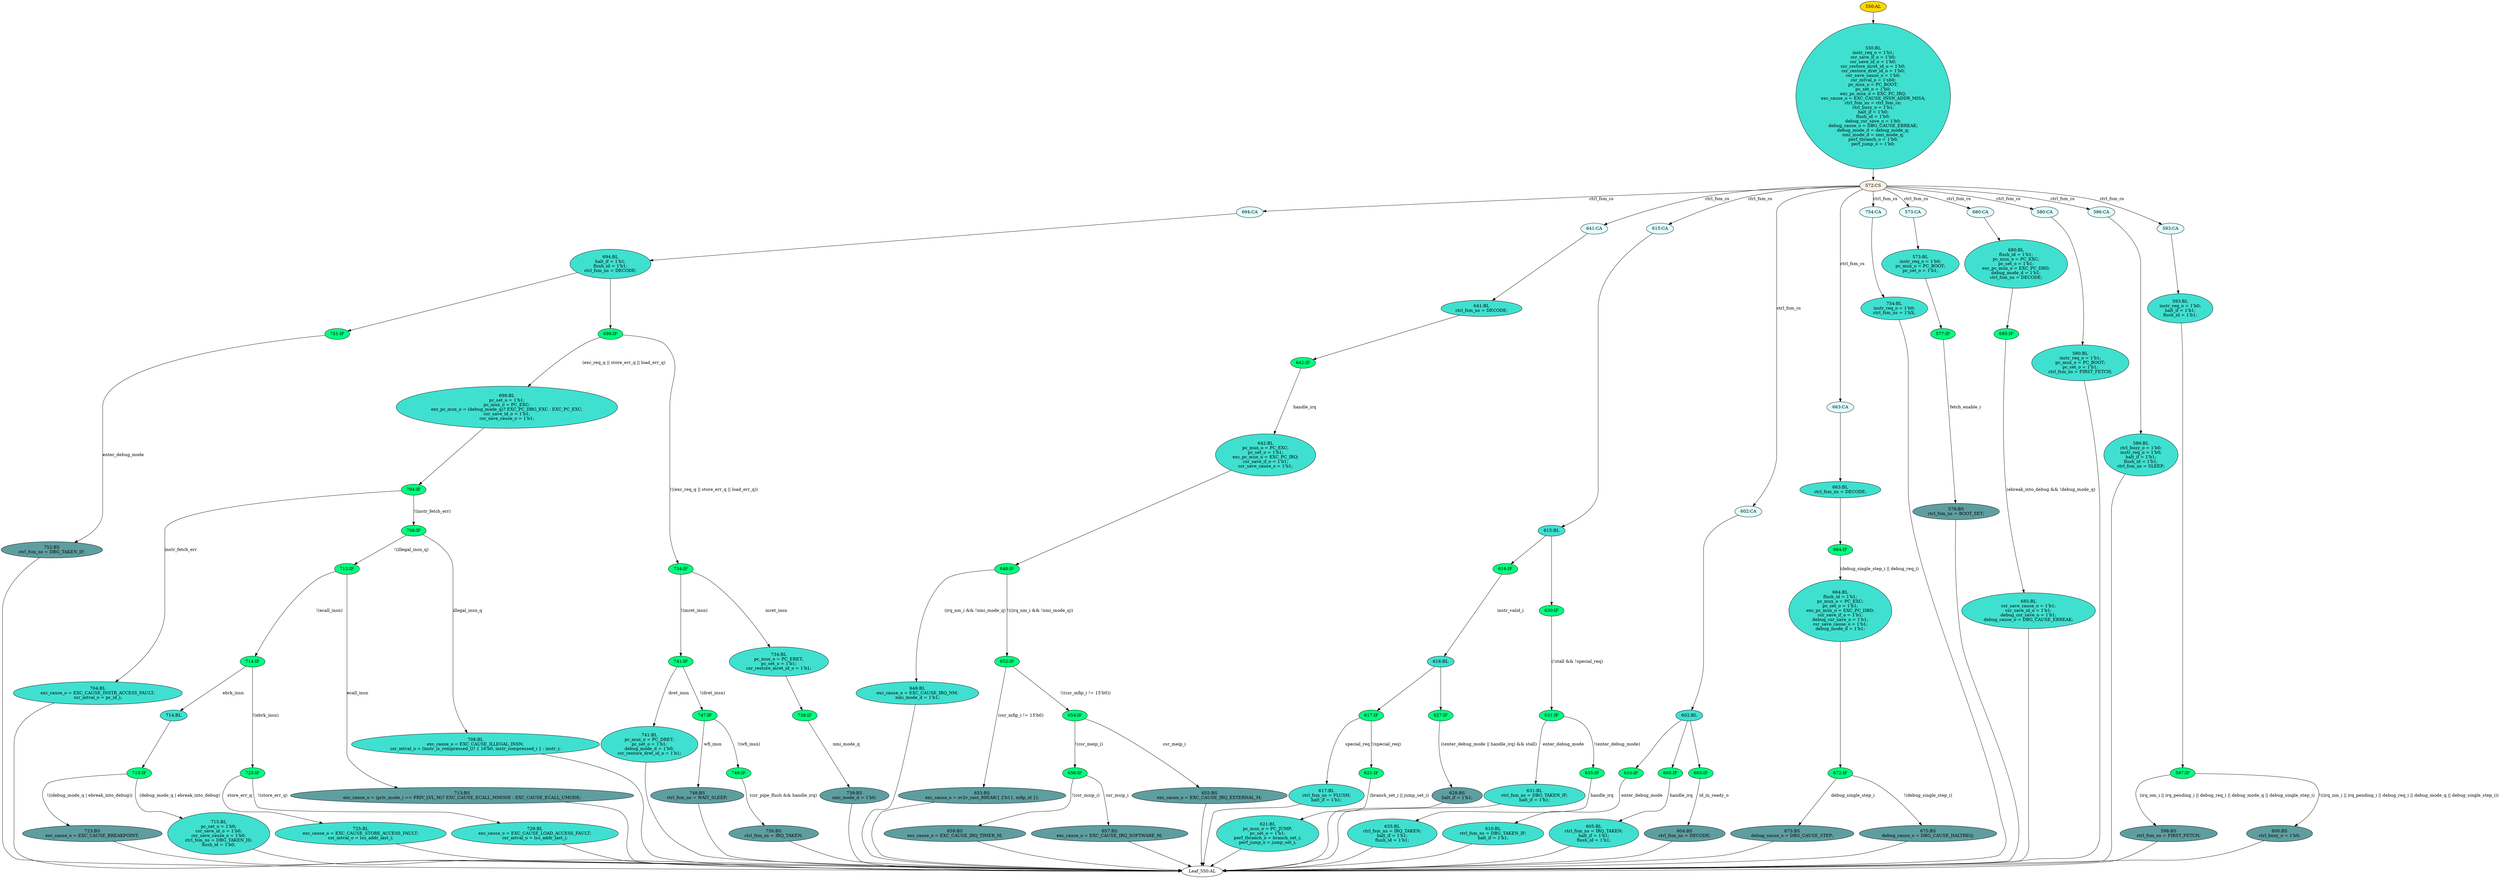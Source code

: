 strict digraph "" {
	node [label="\N"];
	"578:BS"	 [ast="<pyverilog.vparser.ast.BlockingSubstitution object at 0x7f41afbc7a10>",
		fillcolor=cadetblue,
		label="578:BS
ctrl_fsm_ns = BOOT_SET;",
		statements="[<pyverilog.vparser.ast.BlockingSubstitution object at 0x7f41afbc7a10>]",
		style=filled,
		typ=BlockingSubstitution];
	"Leaf_550:AL"	 [def_var="['pc_set_o', 'csr_save_id_o', 'csr_mtval_o', 'halt_if', 'debug_cause_o', 'csr_restore_mret_id_o', 'perf_jump_o', 'exc_cause_o', '\
perf_tbranch_o', 'csr_save_if_o', 'instr_req_o', 'nmi_mode_d', 'ctrl_fsm_ns', 'debug_mode_d', 'csr_restore_dret_id_o', 'debug_csr_\
save_o', 'flush_id', 'ctrl_busy_o', 'pc_mux_o', 'csr_save_cause_o', 'exc_pc_mux_o']",
		label="Leaf_550:AL"];
	"578:BS" -> "Leaf_550:AL"	 [cond="[]",
		lineno=None];
	"751:IF"	 [ast="<pyverilog.vparser.ast.IfStatement object at 0x7f41afbc7b90>",
		fillcolor=springgreen,
		label="751:IF",
		statements="[]",
		style=filled,
		typ=IfStatement];
	"752:BS"	 [ast="<pyverilog.vparser.ast.BlockingSubstitution object at 0x7f41afbc7c50>",
		fillcolor=cadetblue,
		label="752:BS
ctrl_fsm_ns = DBG_TAKEN_IF;",
		statements="[<pyverilog.vparser.ast.BlockingSubstitution object at 0x7f41afbc7c50>]",
		style=filled,
		typ=BlockingSubstitution];
	"751:IF" -> "752:BS"	 [cond="['enter_debug_mode']",
		label=enter_debug_mode,
		lineno=751];
	"741:BL"	 [ast="<pyverilog.vparser.ast.Block object at 0x7f41afbd9410>",
		fillcolor=turquoise,
		label="741:BL
pc_mux_o = PC_DRET;
pc_set_o = 1'b1;
debug_mode_d = 1'b0;
csr_restore_dret_id_o = 1'b1;",
		statements="[<pyverilog.vparser.ast.BlockingSubstitution object at 0x7f41afbc7e90>, <pyverilog.vparser.ast.BlockingSubstitution object at 0x7f41afbc7f90>, <\
pyverilog.vparser.ast.BlockingSubstitution object at 0x7f41afbd9110>, <pyverilog.vparser.ast.BlockingSubstitution object at 0x7f41afbd9290>]",
		style=filled,
		typ=Block];
	"741:BL" -> "Leaf_550:AL"	 [cond="[]",
		lineno=None];
	"610:BL"	 [ast="<pyverilog.vparser.ast.Block object at 0x7f41afbd9710>",
		fillcolor=turquoise,
		label="610:BL
ctrl_fsm_ns = DBG_TAKEN_IF;
halt_if = 1'b1;",
		statements="[<pyverilog.vparser.ast.BlockingSubstitution object at 0x7f41afbd9450>, <pyverilog.vparser.ast.BlockingSubstitution object at 0x7f41afbd95d0>]",
		style=filled,
		typ=Block];
	"610:BL" -> "Leaf_550:AL"	 [cond="[]",
		lineno=None];
	"754:BL"	 [ast="<pyverilog.vparser.ast.Block object at 0x7f41afbd99d0>",
		fillcolor=turquoise,
		label="754:BL
instr_req_o = 1'b0;
ctrl_fsm_ns = 1'bX;",
		statements="[<pyverilog.vparser.ast.BlockingSubstitution object at 0x7f41afbd9750>, <pyverilog.vparser.ast.BlockingSubstitution object at 0x7f41afbd9890>]",
		style=filled,
		typ=Block];
	"754:BL" -> "Leaf_550:AL"	 [cond="[]",
		lineno=None];
	"712:IF"	 [ast="<pyverilog.vparser.ast.IfStatement object at 0x7f41afbd9a10>",
		fillcolor=springgreen,
		label="712:IF",
		statements="[]",
		style=filled,
		typ=IfStatement];
	"714:IF"	 [ast="<pyverilog.vparser.ast.IfStatement object at 0x7f41afbd9a50>",
		fillcolor=springgreen,
		label="714:IF",
		statements="[]",
		style=filled,
		typ=IfStatement];
	"712:IF" -> "714:IF"	 [cond="['ecall_insn']",
		label="!(ecall_insn)",
		lineno=712];
	"713:BS"	 [ast="<pyverilog.vparser.ast.BlockingSubstitution object at 0x7f41afbe0c50>",
		fillcolor=cadetblue,
		label="713:BS
exc_cause_o = (priv_mode_i == PRIV_LVL_M)? EXC_CAUSE_ECALL_MMODE : EXC_CAUSE_ECALL_UMODE;",
		statements="[<pyverilog.vparser.ast.BlockingSubstitution object at 0x7f41afbe0c50>]",
		style=filled,
		typ=BlockingSubstitution];
	"712:IF" -> "713:BS"	 [cond="['ecall_insn']",
		label=ecall_insn,
		lineno=712];
	"748:BS"	 [ast="<pyverilog.vparser.ast.BlockingSubstitution object at 0x7f41afbe0f90>",
		fillcolor=cadetblue,
		label="748:BS
ctrl_fsm_ns = WAIT_SLEEP;",
		statements="[<pyverilog.vparser.ast.BlockingSubstitution object at 0x7f41afbe0f90>]",
		style=filled,
		typ=BlockingSubstitution];
	"748:BS" -> "Leaf_550:AL"	 [cond="[]",
		lineno=None];
	"604:BS"	 [ast="<pyverilog.vparser.ast.BlockingSubstitution object at 0x7f41afbe9110>",
		fillcolor=cadetblue,
		label="604:BS
ctrl_fsm_ns = DECODE;",
		statements="[<pyverilog.vparser.ast.BlockingSubstitution object at 0x7f41afbe9110>]",
		style=filled,
		typ=BlockingSubstitution];
	"604:BS" -> "Leaf_550:AL"	 [cond="[]",
		lineno=None];
	"685:IF"	 [ast="<pyverilog.vparser.ast.IfStatement object at 0x7f41afbe9250>",
		fillcolor=springgreen,
		label="685:IF",
		statements="[]",
		style=filled,
		typ=IfStatement];
	"685:BL"	 [ast="<pyverilog.vparser.ast.Block object at 0x7f41afbe9290>",
		fillcolor=turquoise,
		label="685:BL
csr_save_cause_o = 1'b1;
csr_save_id_o = 1'b1;
debug_csr_save_o = 1'b1;
debug_cause_o = DBG_CAUSE_EBREAK;",
		statements="[<pyverilog.vparser.ast.BlockingSubstitution object at 0x7f41afbe92d0>, <pyverilog.vparser.ast.BlockingSubstitution object at 0x7f41afbe9450>, <\
pyverilog.vparser.ast.BlockingSubstitution object at 0x7f41afbe95d0>, <pyverilog.vparser.ast.BlockingSubstitution object at 0x7f41afbe9750>]",
		style=filled,
		typ=Block];
	"685:IF" -> "685:BL"	 [cond="['ebreak_into_debug', 'debug_mode_q']",
		label="(ebreak_into_debug && !debug_mode_q)",
		lineno=685];
	"739:BS"	 [ast="<pyverilog.vparser.ast.BlockingSubstitution object at 0x7f41afbe9a90>",
		fillcolor=cadetblue,
		label="739:BS
nmi_mode_d = 1'b0;",
		statements="[<pyverilog.vparser.ast.BlockingSubstitution object at 0x7f41afbe9a90>]",
		style=filled,
		typ=BlockingSubstitution];
	"739:BS" -> "Leaf_550:AL"	 [cond="[]",
		lineno=None];
	"694:BL"	 [ast="<pyverilog.vparser.ast.Block object at 0x7f41afbe9f90>",
		fillcolor=turquoise,
		label="694:BL
halt_if = 1'b1;
flush_id = 1'b1;
ctrl_fsm_ns = DECODE;",
		statements="[<pyverilog.vparser.ast.BlockingSubstitution object at 0x7f41afbe9bd0>, <pyverilog.vparser.ast.BlockingSubstitution object at 0x7f41afbe9d10>, <\
pyverilog.vparser.ast.BlockingSubstitution object at 0x7f41afbe9e50>]",
		style=filled,
		typ=Block];
	"694:BL" -> "751:IF"	 [cond="[]",
		lineno=None];
	"698:IF"	 [ast="<pyverilog.vparser.ast.IfStatement object at 0x7f41afbe9fd0>",
		fillcolor=springgreen,
		label="698:IF",
		statements="[]",
		style=filled,
		typ=IfStatement];
	"694:BL" -> "698:IF"	 [cond="[]",
		lineno=None];
	"714:BL"	 [ast="<pyverilog.vparser.ast.Block object at 0x7f41afbe0190>",
		fillcolor=turquoise,
		label="714:BL",
		statements="[]",
		style=filled,
		typ=Block];
	"714:IF" -> "714:BL"	 [cond="['ebrk_insn']",
		label=ebrk_insn,
		lineno=714];
	"725:IF"	 [ast="<pyverilog.vparser.ast.IfStatement object at 0x7f41afbd9a90>",
		fillcolor=springgreen,
		label="725:IF",
		statements="[]",
		style=filled,
		typ=IfStatement];
	"714:IF" -> "725:IF"	 [cond="['ebrk_insn']",
		label="!(ebrk_insn)",
		lineno=714];
	"673:BS"	 [ast="<pyverilog.vparser.ast.BlockingSubstitution object at 0x7f41afb38c10>",
		fillcolor=cadetblue,
		label="673:BS
debug_cause_o = DBG_CAUSE_STEP;",
		statements="[<pyverilog.vparser.ast.BlockingSubstitution object at 0x7f41afb38c10>]",
		style=filled,
		typ=BlockingSubstitution];
	"673:BS" -> "Leaf_550:AL"	 [cond="[]",
		lineno=None];
	"642:IF"	 [ast="<pyverilog.vparser.ast.IfStatement object at 0x7f41afb38dd0>",
		fillcolor=springgreen,
		label="642:IF",
		statements="[]",
		style=filled,
		typ=IfStatement];
	"642:BL"	 [ast="<pyverilog.vparser.ast.Block object at 0x7f41afb38e10>",
		fillcolor=turquoise,
		label="642:BL
pc_mux_o = PC_EXC;
pc_set_o = 1'b1;
exc_pc_mux_o = EXC_PC_IRQ;
csr_save_if_o = 1'b1;
csr_save_cause_o = 1'b1;",
		statements="[<pyverilog.vparser.ast.BlockingSubstitution object at 0x7f41afb38e50>, <pyverilog.vparser.ast.BlockingSubstitution object at 0x7f41afb38f90>, <\
pyverilog.vparser.ast.BlockingSubstitution object at 0x7f41afb41110>, <pyverilog.vparser.ast.BlockingSubstitution object at 0x7f41afb41290>, <\
pyverilog.vparser.ast.BlockingSubstitution object at 0x7f41afb41410>]",
		style=filled,
		typ=Block];
	"642:IF" -> "642:BL"	 [cond="['handle_irq']",
		label=handle_irq,
		lineno=642];
	"631:BL"	 [ast="<pyverilog.vparser.ast.Block object at 0x7f41afb4a650>",
		fillcolor=turquoise,
		label="631:BL
ctrl_fsm_ns = DBG_TAKEN_IF;
halt_if = 1'b1;",
		statements="[<pyverilog.vparser.ast.BlockingSubstitution object at 0x7f41afb4a390>, <pyverilog.vparser.ast.BlockingSubstitution object at 0x7f41afb4a510>]",
		style=filled,
		typ=Block];
	"631:BL" -> "Leaf_550:AL"	 [cond="[]",
		lineno=None];
	"659:BS"	 [ast="<pyverilog.vparser.ast.BlockingSubstitution object at 0x7f41afb41690>",
		fillcolor=cadetblue,
		label="659:BS
exc_cause_o = EXC_CAUSE_IRQ_TIMER_M;",
		statements="[<pyverilog.vparser.ast.BlockingSubstitution object at 0x7f41afb41690>]",
		style=filled,
		typ=BlockingSubstitution];
	"659:BS" -> "Leaf_550:AL"	 [cond="[]",
		lineno=None];
	"694:CA"	 [ast="<pyverilog.vparser.ast.Case object at 0x7f41afb4a690>",
		fillcolor=lightcyan,
		label="694:CA",
		statements="[]",
		style=filled,
		typ=Case];
	"694:CA" -> "694:BL"	 [cond="[]",
		lineno=None];
	"752:BS" -> "Leaf_550:AL"	 [cond="[]",
		lineno=None];
	"641:CA"	 [ast="<pyverilog.vparser.ast.Case object at 0x7f41afb4a710>",
		fillcolor=lightcyan,
		label="641:CA",
		statements="[]",
		style=filled,
		typ=Case];
	"641:BL"	 [ast="<pyverilog.vparser.ast.Block object at 0x7f41afb4a790>",
		fillcolor=turquoise,
		label="641:BL
ctrl_fsm_ns = DECODE;",
		statements="[<pyverilog.vparser.ast.BlockingSubstitution object at 0x7f41afb4a7d0>]",
		style=filled,
		typ=Block];
	"641:CA" -> "641:BL"	 [cond="[]",
		lineno=None];
	"715:IF"	 [ast="<pyverilog.vparser.ast.IfStatement object at 0x7f41afbe01d0>",
		fillcolor=springgreen,
		label="715:IF",
		statements="[]",
		style=filled,
		typ=IfStatement];
	"723:BS"	 [ast="<pyverilog.vparser.ast.BlockingSubstitution object at 0x7f41afbe0210>",
		fillcolor=cadetblue,
		label="723:BS
exc_cause_o = EXC_CAUSE_BREAKPOINT;",
		statements="[<pyverilog.vparser.ast.BlockingSubstitution object at 0x7f41afbe0210>]",
		style=filled,
		typ=BlockingSubstitution];
	"715:IF" -> "723:BS"	 [cond="['debug_mode_q', 'ebreak_into_debug']",
		label="!((debug_mode_q | ebreak_into_debug))",
		lineno=715];
	"715:BL"	 [ast="<pyverilog.vparser.ast.Block object at 0x7f41afbe0390>",
		fillcolor=turquoise,
		label="715:BL
pc_set_o = 1'b0;
csr_save_id_o = 1'b0;
csr_save_cause_o = 1'b0;
ctrl_fsm_ns = DBG_TAKEN_ID;
flush_id = 1'b0;",
		statements="[<pyverilog.vparser.ast.BlockingSubstitution object at 0x7f41afbe03d0>, <pyverilog.vparser.ast.BlockingSubstitution object at 0x7f41afbe0510>, <\
pyverilog.vparser.ast.BlockingSubstitution object at 0x7f41afbe0690>, <pyverilog.vparser.ast.BlockingSubstitution object at 0x7f41afbe0810>, <\
pyverilog.vparser.ast.BlockingSubstitution object at 0x7f41afbe0990>]",
		style=filled,
		typ=Block];
	"715:IF" -> "715:BL"	 [cond="['debug_mode_q', 'ebreak_into_debug']",
		label="(debug_mode_q | ebreak_into_debug)",
		lineno=715];
	"657:BS"	 [ast="<pyverilog.vparser.ast.BlockingSubstitution object at 0x7f41afb41810>",
		fillcolor=cadetblue,
		label="657:BS
exc_cause_o = EXC_CAUSE_IRQ_SOFTWARE_M;",
		statements="[<pyverilog.vparser.ast.BlockingSubstitution object at 0x7f41afb41810>]",
		style=filled,
		typ=BlockingSubstitution];
	"657:BS" -> "Leaf_550:AL"	 [cond="[]",
		lineno=None];
	"704:IF"	 [ast="<pyverilog.vparser.ast.IfStatement object at 0x7f41afb381d0>",
		fillcolor=springgreen,
		label="704:IF",
		statements="[]",
		style=filled,
		typ=IfStatement];
	"704:BL"	 [ast="<pyverilog.vparser.ast.Block object at 0x7f41afb38790>",
		fillcolor=turquoise,
		label="704:BL
exc_cause_o = EXC_CAUSE_INSTR_ACCESS_FAULT;
csr_mtval_o = pc_id_i;",
		statements="[<pyverilog.vparser.ast.BlockingSubstitution object at 0x7f41afb387d0>, <pyverilog.vparser.ast.BlockingSubstitution object at 0x7f41afb38910>]",
		style=filled,
		typ=Block];
	"704:IF" -> "704:BL"	 [cond="['instr_fetch_err']",
		label=instr_fetch_err,
		lineno=704];
	"708:IF"	 [ast="<pyverilog.vparser.ast.IfStatement object at 0x7f41afb38210>",
		fillcolor=springgreen,
		label="708:IF",
		statements="[]",
		style=filled,
		typ=IfStatement];
	"704:IF" -> "708:IF"	 [cond="['instr_fetch_err']",
		label="!(instr_fetch_err)",
		lineno=704];
	"698:BL"	 [ast="<pyverilog.vparser.ast.Block object at 0x7f41afb2f910>",
		fillcolor=turquoise,
		label="698:BL
pc_set_o = 1'b1;
pc_mux_o = PC_EXC;
exc_pc_mux_o = (debug_mode_q)? EXC_PC_DBG_EXC : EXC_PC_EXC;
csr_save_id_o = 1'b1;
csr_\
save_cause_o = 1'b1;",
		statements="[<pyverilog.vparser.ast.BlockingSubstitution object at 0x7f41afb2f950>, <pyverilog.vparser.ast.BlockingSubstitution object at 0x7f41afb2fa90>, <\
pyverilog.vparser.ast.BlockingSubstitution object at 0x7f41afb2fbd0>, <pyverilog.vparser.ast.BlockingSubstitution object at 0x7f41afb2fe90>, <\
pyverilog.vparser.ast.BlockingSubstitution object at 0x7f41afb38050>]",
		style=filled,
		typ=Block];
	"698:BL" -> "704:IF"	 [cond="[]",
		lineno=None];
	"741:IF"	 [ast="<pyverilog.vparser.ast.IfStatement object at 0x7f41afb2f090>",
		fillcolor=springgreen,
		label="741:IF",
		statements="[]",
		style=filled,
		typ=IfStatement];
	"741:IF" -> "741:BL"	 [cond="['dret_insn']",
		label=dret_insn,
		lineno=741];
	"747:IF"	 [ast="<pyverilog.vparser.ast.IfStatement object at 0x7f41afb2f0d0>",
		fillcolor=springgreen,
		label="747:IF",
		statements="[]",
		style=filled,
		typ=IfStatement];
	"741:IF" -> "747:IF"	 [cond="['dret_insn']",
		label="!(dret_insn)",
		lineno=741];
	"615:CA"	 [ast="<pyverilog.vparser.ast.Case object at 0x7f41afb4a910>",
		fillcolor=lightcyan,
		label="615:CA",
		statements="[]",
		style=filled,
		typ=Case];
	"615:BL"	 [ast="<pyverilog.vparser.ast.Block object at 0x7f41afb4a990>",
		fillcolor=turquoise,
		label="615:BL",
		statements="[]",
		style=filled,
		typ=Block];
	"615:CA" -> "615:BL"	 [cond="[]",
		lineno=None];
	"597:IF"	 [ast="<pyverilog.vparser.ast.IfStatement object at 0x7f41afb54f10>",
		fillcolor=springgreen,
		label="597:IF",
		statements="[]",
		style=filled,
		typ=IfStatement];
	"598:BS"	 [ast="<pyverilog.vparser.ast.BlockingSubstitution object at 0x7f41afb5e0d0>",
		fillcolor=cadetblue,
		label="598:BS
ctrl_fsm_ns = FIRST_FETCH;",
		statements="[<pyverilog.vparser.ast.BlockingSubstitution object at 0x7f41afb5e0d0>]",
		style=filled,
		typ=BlockingSubstitution];
	"597:IF" -> "598:BS"	 [cond="['irq_nm_i', 'irq_pending_i', 'debug_req_i', 'debug_mode_q', 'debug_single_step_i']",
		label="(irq_nm_i || irq_pending_i || debug_req_i || debug_mode_q || debug_single_step_i)",
		lineno=597];
	"600:BS"	 [ast="<pyverilog.vparser.ast.BlockingSubstitution object at 0x7f41afb54f50>",
		fillcolor=cadetblue,
		label="600:BS
ctrl_busy_o = 1'b0;",
		statements="[<pyverilog.vparser.ast.BlockingSubstitution object at 0x7f41afb54f50>]",
		style=filled,
		typ=BlockingSubstitution];
	"597:IF" -> "600:BS"	 [cond="['irq_nm_i', 'irq_pending_i', 'debug_req_i', 'debug_mode_q', 'debug_single_step_i']",
		label="!((irq_nm_i || irq_pending_i || debug_req_i || debug_mode_q || debug_single_step_i))",
		lineno=597];
	"572:CS"	 [ast="<pyverilog.vparser.ast.CaseStatement object at 0x7f41afb5e510>",
		fillcolor=linen,
		label="572:CS",
		statements="[]",
		style=filled,
		typ=CaseStatement];
	"572:CS" -> "694:CA"	 [cond="['ctrl_fsm_cs']",
		label=ctrl_fsm_cs,
		lineno=572];
	"572:CS" -> "641:CA"	 [cond="['ctrl_fsm_cs']",
		label=ctrl_fsm_cs,
		lineno=572];
	"572:CS" -> "615:CA"	 [cond="['ctrl_fsm_cs']",
		label=ctrl_fsm_cs,
		lineno=572];
	"602:CA"	 [ast="<pyverilog.vparser.ast.Case object at 0x7f41afb67cd0>",
		fillcolor=lightcyan,
		label="602:CA",
		statements="[]",
		style=filled,
		typ=Case];
	"572:CS" -> "602:CA"	 [cond="['ctrl_fsm_cs']",
		label=ctrl_fsm_cs,
		lineno=572];
	"663:CA"	 [ast="<pyverilog.vparser.ast.Case object at 0x7f41afb74410>",
		fillcolor=lightcyan,
		label="663:CA",
		statements="[]",
		style=filled,
		typ=Case];
	"572:CS" -> "663:CA"	 [cond="['ctrl_fsm_cs']",
		label=ctrl_fsm_cs,
		lineno=572];
	"754:CA"	 [ast="<pyverilog.vparser.ast.Case object at 0x7f41afb7df50>",
		fillcolor=lightcyan,
		label="754:CA",
		statements="[]",
		style=filled,
		typ=Case];
	"572:CS" -> "754:CA"	 [cond="['ctrl_fsm_cs']",
		label=ctrl_fsm_cs,
		lineno=572];
	"573:CA"	 [ast="<pyverilog.vparser.ast.Case object at 0x7f41afb5e5d0>",
		fillcolor=lightcyan,
		label="573:CA",
		statements="[]",
		style=filled,
		typ=Case];
	"572:CS" -> "573:CA"	 [cond="['ctrl_fsm_cs']",
		label=ctrl_fsm_cs,
		lineno=572];
	"680:CA"	 [ast="<pyverilog.vparser.ast.Case object at 0x7f41afb7d610>",
		fillcolor=lightcyan,
		label="680:CA",
		statements="[]",
		style=filled,
		typ=Case];
	"572:CS" -> "680:CA"	 [cond="['ctrl_fsm_cs']",
		label=ctrl_fsm_cs,
		lineno=572];
	"580:CA"	 [ast="<pyverilog.vparser.ast.Case object at 0x7f41afb5eb10>",
		fillcolor=lightcyan,
		label="580:CA",
		statements="[]",
		style=filled,
		typ=Case];
	"572:CS" -> "580:CA"	 [cond="['ctrl_fsm_cs']",
		label=ctrl_fsm_cs,
		lineno=572];
	"586:CA"	 [ast="<pyverilog.vparser.ast.Case object at 0x7f41afb67110>",
		fillcolor=lightcyan,
		label="586:CA",
		statements="[]",
		style=filled,
		typ=Case];
	"572:CS" -> "586:CA"	 [cond="['ctrl_fsm_cs']",
		label=ctrl_fsm_cs,
		lineno=572];
	"593:CA"	 [ast="<pyverilog.vparser.ast.Case object at 0x7f41afb67810>",
		fillcolor=lightcyan,
		label="593:CA",
		statements="[]",
		style=filled,
		typ=Case];
	"572:CS" -> "593:CA"	 [cond="['ctrl_fsm_cs']",
		label=ctrl_fsm_cs,
		lineno=572];
	"605:BL"	 [ast="<pyverilog.vparser.ast.Block object at 0x7f41afb67ed0>",
		fillcolor=turquoise,
		label="605:BL
ctrl_fsm_ns = IRQ_TAKEN;
halt_if = 1'b1;
flush_id = 1'b1;",
		statements="[<pyverilog.vparser.ast.BlockingSubstitution object at 0x7f41afb67f10>, <pyverilog.vparser.ast.BlockingSubstitution object at 0x7f41afb74090>, <\
pyverilog.vparser.ast.BlockingSubstitution object at 0x7f41afb741d0>]",
		style=filled,
		typ=Block];
	"605:BL" -> "Leaf_550:AL"	 [cond="[]",
		lineno=None];
	"663:BL"	 [ast="<pyverilog.vparser.ast.Block object at 0x7f41afb744d0>",
		fillcolor=turquoise,
		label="663:BL
ctrl_fsm_ns = DECODE;",
		statements="[<pyverilog.vparser.ast.BlockingSubstitution object at 0x7f41afb7d4d0>]",
		style=filled,
		typ=Block];
	"664:IF"	 [ast="<pyverilog.vparser.ast.IfStatement object at 0x7f41afb74510>",
		fillcolor=springgreen,
		label="664:IF",
		statements="[]",
		style=filled,
		typ=IfStatement];
	"663:BL" -> "664:IF"	 [cond="[]",
		lineno=None];
	"656:IF"	 [ast="<pyverilog.vparser.ast.IfStatement object at 0x7f41afb41650>",
		fillcolor=springgreen,
		label="656:IF",
		statements="[]",
		style=filled,
		typ=IfStatement];
	"656:IF" -> "659:BS"	 [cond="['csr_msip_i']",
		label="!(csr_msip_i)",
		lineno=656];
	"656:IF" -> "657:BS"	 [cond="['csr_msip_i']",
		label=csr_msip_i,
		lineno=656];
	"602:BL"	 [ast="<pyverilog.vparser.ast.Block object at 0x7f41afb67d50>",
		fillcolor=turquoise,
		label="602:BL",
		statements="[]",
		style=filled,
		typ=Block];
	"602:CA" -> "602:BL"	 [cond="[]",
		lineno=None];
	"664:BL"	 [ast="<pyverilog.vparser.ast.Block object at 0x7f41afb74550>",
		fillcolor=turquoise,
		label="664:BL
flush_id = 1'b1;
pc_mux_o = PC_EXC;
pc_set_o = 1'b1;
exc_pc_mux_o = EXC_PC_DBD;
csr_save_if_o = 1'b1;
debug_csr_save_o = \
1'b1;
csr_save_cause_o = 1'b1;
debug_mode_d = 1'b1;",
		statements="[<pyverilog.vparser.ast.BlockingSubstitution object at 0x7f41afb74590>, <pyverilog.vparser.ast.BlockingSubstitution object at 0x7f41afb74710>, <\
pyverilog.vparser.ast.BlockingSubstitution object at 0x7f41afb74850>, <pyverilog.vparser.ast.BlockingSubstitution object at 0x7f41afb74990>, <\
pyverilog.vparser.ast.BlockingSubstitution object at 0x7f41afb74b10>, <pyverilog.vparser.ast.BlockingSubstitution object at 0x7f41afb74c90>, <\
pyverilog.vparser.ast.BlockingSubstitution object at 0x7f41afb74e10>, <pyverilog.vparser.ast.BlockingSubstitution object at 0x7f41afb7d250>]",
		style=filled,
		typ=Block];
	"672:IF"	 [ast="<pyverilog.vparser.ast.IfStatement object at 0x7f41afb74f90>",
		fillcolor=springgreen,
		label="672:IF",
		statements="[]",
		style=filled,
		typ=IfStatement];
	"664:BL" -> "672:IF"	 [cond="[]",
		lineno=None];
	"617:IF"	 [ast="<pyverilog.vparser.ast.IfStatement object at 0x7f41afb4aa50>",
		fillcolor=springgreen,
		label="617:IF",
		statements="[]",
		style=filled,
		typ=IfStatement];
	"617:BL"	 [ast="<pyverilog.vparser.ast.Block object at 0x7f41afb541d0>",
		fillcolor=turquoise,
		label="617:BL
ctrl_fsm_ns = FLUSH;
halt_if = 1'b1;",
		statements="[<pyverilog.vparser.ast.BlockingSubstitution object at 0x7f41afb54210>, <pyverilog.vparser.ast.BlockingSubstitution object at 0x7f41afb54350>]",
		style=filled,
		typ=Block];
	"617:IF" -> "617:BL"	 [cond="['special_req']",
		label=special_req,
		lineno=617];
	"621:IF"	 [ast="<pyverilog.vparser.ast.IfStatement object at 0x7f41afb4aa90>",
		fillcolor=springgreen,
		label="621:IF",
		statements="[]",
		style=filled,
		typ=IfStatement];
	"617:IF" -> "621:IF"	 [cond="['special_req']",
		label="!(special_req)",
		lineno=617];
	"621:BL"	 [ast="<pyverilog.vparser.ast.Block object at 0x7f41afb4aad0>",
		fillcolor=turquoise,
		label="621:BL
pc_mux_o = PC_JUMP;
pc_set_o = 1'b1;
perf_tbranch_o = branch_set_i;
perf_jump_o = jump_set_i;",
		statements="[<pyverilog.vparser.ast.BlockingSubstitution object at 0x7f41afb4ab10>, <pyverilog.vparser.ast.BlockingSubstitution object at 0x7f41afb4ac50>, <\
pyverilog.vparser.ast.BlockingSubstitution object at 0x7f41afb4ad90>, <pyverilog.vparser.ast.BlockingSubstitution object at 0x7f41afb4af50>]",
		style=filled,
		typ=Block];
	"621:BL" -> "Leaf_550:AL"	 [cond="[]",
		lineno=None];
	"573:BL"	 [ast="<pyverilog.vparser.ast.Block object at 0x7f41afb5e650>",
		fillcolor=turquoise,
		label="573:BL
instr_req_o = 1'b0;
pc_mux_o = PC_BOOT;
pc_set_o = 1'b1;",
		statements="[<pyverilog.vparser.ast.BlockingSubstitution object at 0x7f41afb5e690>, <pyverilog.vparser.ast.BlockingSubstitution object at 0x7f41afb5e7d0>, <\
pyverilog.vparser.ast.BlockingSubstitution object at 0x7f41afb5e910>]",
		style=filled,
		typ=Block];
	"577:IF"	 [ast="<pyverilog.vparser.ast.IfStatement object at 0x7f41afb5ea50>",
		fillcolor=springgreen,
		label="577:IF",
		statements="[]",
		style=filled,
		typ=IfStatement];
	"573:BL" -> "577:IF"	 [cond="[]",
		lineno=None];
	"725:BL"	 [ast="<pyverilog.vparser.ast.Block object at 0x7f41afbd9e10>",
		fillcolor=turquoise,
		label="725:BL
exc_cause_o = EXC_CAUSE_STORE_ACCESS_FAULT;
csr_mtval_o = lsu_addr_last_i;",
		statements="[<pyverilog.vparser.ast.BlockingSubstitution object at 0x7f41afbd9e50>, <pyverilog.vparser.ast.BlockingSubstitution object at 0x7f41afbd9f90>]",
		style=filled,
		typ=Block];
	"725:BL" -> "Leaf_550:AL"	 [cond="[]",
		lineno=None];
	"616:IF"	 [ast="<pyverilog.vparser.ast.IfStatement object at 0x7f41afb4a9d0>",
		fillcolor=springgreen,
		label="616:IF",
		statements="[]",
		style=filled,
		typ=IfStatement];
	"615:BL" -> "616:IF"	 [cond="[]",
		lineno=None];
	"630:IF"	 [ast="<pyverilog.vparser.ast.IfStatement object at 0x7f41afb54850>",
		fillcolor=springgreen,
		label="630:IF",
		statements="[]",
		style=filled,
		typ=IfStatement];
	"615:BL" -> "630:IF"	 [cond="[]",
		lineno=None];
	"641:BL" -> "642:IF"	 [cond="[]",
		lineno=None];
	"663:CA" -> "663:BL"	 [cond="[]",
		lineno=None];
	"704:BL" -> "Leaf_550:AL"	 [cond="[]",
		lineno=None];
	"655:BS"	 [ast="<pyverilog.vparser.ast.BlockingSubstitution object at 0x7f41afb419d0>",
		fillcolor=cadetblue,
		label="655:BS
exc_cause_o = EXC_CAUSE_IRQ_EXTERNAL_M;",
		statements="[<pyverilog.vparser.ast.BlockingSubstitution object at 0x7f41afb419d0>]",
		style=filled,
		typ=BlockingSubstitution];
	"655:BS" -> "Leaf_550:AL"	 [cond="[]",
		lineno=None];
	"754:CA" -> "754:BL"	 [cond="[]",
		lineno=None];
	"708:BL"	 [ast="<pyverilog.vparser.ast.Block object at 0x7f41afb38250>",
		fillcolor=turquoise,
		label="708:BL
exc_cause_o = EXC_CAUSE_ILLEGAL_INSN;
csr_mtval_o = (instr_is_compressed_i)? { 16'b0, instr_compressed_i } : instr_i;",
		statements="[<pyverilog.vparser.ast.BlockingSubstitution object at 0x7f41afb38290>, <pyverilog.vparser.ast.BlockingSubstitution object at 0x7f41afb38410>]",
		style=filled,
		typ=Block];
	"708:BL" -> "Leaf_550:AL"	 [cond="[]",
		lineno=None];
	"610:IF"	 [ast="<pyverilog.vparser.ast.IfStatement object at 0x7f41afb74350>",
		fillcolor=springgreen,
		label="610:IF",
		statements="[]",
		style=filled,
		typ=IfStatement];
	"602:BL" -> "610:IF"	 [cond="[]",
		lineno=None];
	"605:IF"	 [ast="<pyverilog.vparser.ast.IfStatement object at 0x7f41afb67e90>",
		fillcolor=springgreen,
		label="605:IF",
		statements="[]",
		style=filled,
		typ=IfStatement];
	"602:BL" -> "605:IF"	 [cond="[]",
		lineno=None];
	"603:IF"	 [ast="<pyverilog.vparser.ast.IfStatement object at 0x7f41afb67d90>",
		fillcolor=springgreen,
		label="603:IF",
		statements="[]",
		style=filled,
		typ=IfStatement];
	"602:BL" -> "603:IF"	 [cond="[]",
		lineno=None];
	"573:CA" -> "573:BL"	 [cond="[]",
		lineno=None];
	"610:IF" -> "610:BL"	 [cond="['enter_debug_mode']",
		label=enter_debug_mode,
		lineno=610];
	"734:IF"	 [ast="<pyverilog.vparser.ast.IfStatement object at 0x7f41afb2f050>",
		fillcolor=springgreen,
		label="734:IF",
		statements="[]",
		style=filled,
		typ=IfStatement];
	"734:IF" -> "741:IF"	 [cond="['mret_insn']",
		label="!(mret_insn)",
		lineno=734];
	"734:BL"	 [ast="<pyverilog.vparser.ast.Block object at 0x7f41afb2f410>",
		fillcolor=turquoise,
		label="734:BL
pc_mux_o = PC_ERET;
pc_set_o = 1'b1;
csr_restore_mret_id_o = 1'b1;",
		statements="[<pyverilog.vparser.ast.BlockingSubstitution object at 0x7f41afb2f450>, <pyverilog.vparser.ast.BlockingSubstitution object at 0x7f41afb2f590>, <\
pyverilog.vparser.ast.BlockingSubstitution object at 0x7f41afb2f6d0>]",
		style=filled,
		typ=Block];
	"734:IF" -> "734:BL"	 [cond="['mret_insn']",
		label=mret_insn,
		lineno=734];
	"627:IF"	 [ast="<pyverilog.vparser.ast.IfStatement object at 0x7f41afb544d0>",
		fillcolor=springgreen,
		label="627:IF",
		statements="[]",
		style=filled,
		typ=IfStatement];
	"628:BS"	 [ast="<pyverilog.vparser.ast.BlockingSubstitution object at 0x7f41afb54510>",
		fillcolor=cadetblue,
		label="628:BS
halt_if = 1'b1;",
		statements="[<pyverilog.vparser.ast.BlockingSubstitution object at 0x7f41afb54510>]",
		style=filled,
		typ=BlockingSubstitution];
	"627:IF" -> "628:BS"	 [cond="['enter_debug_mode', 'handle_irq', 'stall']",
		label="((enter_debug_mode || handle_irq) && stall)",
		lineno=627];
	"680:BL"	 [ast="<pyverilog.vparser.ast.Block object at 0x7f41afb7d6d0>",
		fillcolor=turquoise,
		label="680:BL
flush_id = 1'b1;
pc_mux_o = PC_EXC;
pc_set_o = 1'b1;
exc_pc_mux_o = EXC_PC_DBD;
debug_mode_d = 1'b1;
ctrl_fsm_ns = DECODE;",
		statements="[<pyverilog.vparser.ast.BlockingSubstitution object at 0x7f41afb7d710>, <pyverilog.vparser.ast.BlockingSubstitution object at 0x7f41afb7d890>, <\
pyverilog.vparser.ast.BlockingSubstitution object at 0x7f41afb7d9d0>, <pyverilog.vparser.ast.BlockingSubstitution object at 0x7f41afb7db10>, <\
pyverilog.vparser.ast.BlockingSubstitution object at 0x7f41afb7dc90>, <pyverilog.vparser.ast.BlockingSubstitution object at 0x7f41afb7de10>]",
		style=filled,
		typ=Block];
	"680:CA" -> "680:BL"	 [cond="[]",
		lineno=None];
	"580:BL"	 [ast="<pyverilog.vparser.ast.Block object at 0x7f41afb5eb90>",
		fillcolor=turquoise,
		label="580:BL
instr_req_o = 1'b1;
pc_mux_o = PC_BOOT;
pc_set_o = 1'b1;
ctrl_fsm_ns = FIRST_FETCH;",
		statements="[<pyverilog.vparser.ast.BlockingSubstitution object at 0x7f41afb5ebd0>, <pyverilog.vparser.ast.BlockingSubstitution object at 0x7f41afb5ed10>, <\
pyverilog.vparser.ast.BlockingSubstitution object at 0x7f41afb5ee50>, <pyverilog.vparser.ast.BlockingSubstitution object at 0x7f41afb5ef90>]",
		style=filled,
		typ=Block];
	"580:CA" -> "580:BL"	 [cond="[]",
		lineno=None];
	"648:IF"	 [ast="<pyverilog.vparser.ast.IfStatement object at 0x7f41afb41590>",
		fillcolor=springgreen,
		label="648:IF",
		statements="[]",
		style=filled,
		typ=IfStatement];
	"648:BL"	 [ast="<pyverilog.vparser.ast.Block object at 0x7f41afb41f10>",
		fillcolor=turquoise,
		label="648:BL
exc_cause_o = EXC_CAUSE_IRQ_NM;
nmi_mode_d = 1'b1;",
		statements="[<pyverilog.vparser.ast.BlockingSubstitution object at 0x7f41afb41f50>, <pyverilog.vparser.ast.BlockingSubstitution object at 0x7f41afb4a110>]",
		style=filled,
		typ=Block];
	"648:IF" -> "648:BL"	 [cond="['irq_nm_i', 'nmi_mode_q']",
		label="(irq_nm_i && !nmi_mode_q)",
		lineno=648];
	"652:IF"	 [ast="<pyverilog.vparser.ast.IfStatement object at 0x7f41afb415d0>",
		fillcolor=springgreen,
		label="652:IF",
		statements="[]",
		style=filled,
		typ=IfStatement];
	"648:IF" -> "652:IF"	 [cond="['irq_nm_i', 'nmi_mode_q']",
		label="!((irq_nm_i && !nmi_mode_q))",
		lineno=648];
	"593:BL"	 [ast="<pyverilog.vparser.ast.Block object at 0x7f41afb67890>",
		fillcolor=turquoise,
		label="593:BL
instr_req_o = 1'b0;
halt_if = 1'b1;
flush_id = 1'b1;",
		statements="[<pyverilog.vparser.ast.BlockingSubstitution object at 0x7f41afb678d0>, <pyverilog.vparser.ast.BlockingSubstitution object at 0x7f41afb67a50>, <\
pyverilog.vparser.ast.BlockingSubstitution object at 0x7f41afb67b90>]",
		style=filled,
		typ=Block];
	"593:BL" -> "597:IF"	 [cond="[]",
		lineno=None];
	"729:BL"	 [ast="<pyverilog.vparser.ast.Block object at 0x7f41afbd9ad0>",
		fillcolor=turquoise,
		label="729:BL
exc_cause_o = EXC_CAUSE_LOAD_ACCESS_FAULT;
csr_mtval_o = lsu_addr_last_i;",
		statements="[<pyverilog.vparser.ast.BlockingSubstitution object at 0x7f41afbd9b10>, <pyverilog.vparser.ast.BlockingSubstitution object at 0x7f41afbd9c90>]",
		style=filled,
		typ=Block];
	"729:BL" -> "Leaf_550:AL"	 [cond="[]",
		lineno=None];
	"586:BL"	 [ast="<pyverilog.vparser.ast.Block object at 0x7f41afb67190>",
		fillcolor=turquoise,
		label="586:BL
ctrl_busy_o = 1'b0;
instr_req_o = 1'b0;
halt_if = 1'b1;
flush_id = 1'b1;
ctrl_fsm_ns = SLEEP;",
		statements="[<pyverilog.vparser.ast.BlockingSubstitution object at 0x7f41afb671d0>, <pyverilog.vparser.ast.BlockingSubstitution object at 0x7f41afb67310>, <\
pyverilog.vparser.ast.BlockingSubstitution object at 0x7f41afb67450>, <pyverilog.vparser.ast.BlockingSubstitution object at 0x7f41afb67590>, <\
pyverilog.vparser.ast.BlockingSubstitution object at 0x7f41afb676d0>]",
		style=filled,
		typ=Block];
	"586:CA" -> "586:BL"	 [cond="[]",
		lineno=None];
	"616:BL"	 [ast="<pyverilog.vparser.ast.Block object at 0x7f41afb4aa10>",
		fillcolor=turquoise,
		label="616:BL",
		statements="[]",
		style=filled,
		typ=Block];
	"616:BL" -> "617:IF"	 [cond="[]",
		lineno=None];
	"616:BL" -> "627:IF"	 [cond="[]",
		lineno=None];
	"642:BL" -> "648:IF"	 [cond="[]",
		lineno=None];
	"713:BS" -> "Leaf_550:AL"	 [cond="[]",
		lineno=None];
	"680:BL" -> "685:IF"	 [cond="[]",
		lineno=None];
	"616:IF" -> "616:BL"	 [cond="['instr_valid_i']",
		label=instr_valid_i,
		lineno=616];
	"672:IF" -> "673:BS"	 [cond="['debug_single_step_i']",
		label=debug_single_step_i,
		lineno=672];
	"675:BS"	 [ast="<pyverilog.vparser.ast.BlockingSubstitution object at 0x7f41afb74fd0>",
		fillcolor=cadetblue,
		label="675:BS
debug_cause_o = DBG_CAUSE_HALTREQ;",
		statements="[<pyverilog.vparser.ast.BlockingSubstitution object at 0x7f41afb74fd0>]",
		style=filled,
		typ=BlockingSubstitution];
	"672:IF" -> "675:BS"	 [cond="['debug_single_step_i']",
		label="!(debug_single_step_i)",
		lineno=672];
	"586:BL" -> "Leaf_550:AL"	 [cond="[]",
		lineno=None];
	"617:BL" -> "Leaf_550:AL"	 [cond="[]",
		lineno=None];
	"698:IF" -> "698:BL"	 [cond="['exc_req_q', 'store_err_q', 'load_err_q']",
		label="(exc_req_q || store_err_q || load_err_q)",
		lineno=698];
	"698:IF" -> "734:IF"	 [cond="['exc_req_q', 'store_err_q', 'load_err_q']",
		label="!((exc_req_q || store_err_q || load_err_q))",
		lineno=698];
	"598:BS" -> "Leaf_550:AL"	 [cond="[]",
		lineno=None];
	"685:BL" -> "Leaf_550:AL"	 [cond="[]",
		lineno=None];
	"577:IF" -> "578:BS"	 [cond="['fetch_enable_i']",
		label=fetch_enable_i,
		lineno=577];
	"621:IF" -> "621:BL"	 [cond="['branch_set_i', 'jump_set_i']",
		label="(branch_set_i || jump_set_i)",
		lineno=621];
	"600:BS" -> "Leaf_550:AL"	 [cond="[]",
		lineno=None];
	"593:CA" -> "593:BL"	 [cond="[]",
		lineno=None];
	"723:BS" -> "Leaf_550:AL"	 [cond="[]",
		lineno=None];
	"708:IF" -> "712:IF"	 [cond="['illegal_insn_q']",
		label="!(illegal_insn_q)",
		lineno=708];
	"708:IF" -> "708:BL"	 [cond="['illegal_insn_q']",
		label=illegal_insn_q,
		lineno=708];
	"664:IF" -> "664:BL"	 [cond="['debug_single_step_i', 'debug_req_i']",
		label="(debug_single_step_i || debug_req_i)",
		lineno=664];
	"550:BL"	 [ast="<pyverilog.vparser.ast.Block object at 0x7f41afb89190>",
		fillcolor=turquoise,
		label="550:BL
instr_req_o = 1'b1;
csr_save_if_o = 1'b0;
csr_save_id_o = 1'b0;
csr_restore_mret_id_o = 1'b0;
csr_restore_dret_id_o = 1'b0;
\
csr_save_cause_o = 1'b0;
csr_mtval_o = 1'sb0;
pc_mux_o = PC_BOOT;
pc_set_o = 1'b0;
exc_pc_mux_o = EXC_PC_IRQ;
exc_cause_o = EXC_\
CAUSE_INSN_ADDR_MISA;
ctrl_fsm_ns = ctrl_fsm_cs;
ctrl_busy_o = 1'b1;
halt_if = 1'b0;
flush_id = 1'b0;
debug_csr_save_o = 1'b0;
debug_\
cause_o = DBG_CAUSE_EBREAK;
debug_mode_d = debug_mode_q;
nmi_mode_d = nmi_mode_q;
perf_tbranch_o = 1'b0;
perf_jump_o = 1'b0;",
		statements="[<pyverilog.vparser.ast.BlockingSubstitution object at 0x7f41afb891d0>, <pyverilog.vparser.ast.BlockingSubstitution object at 0x7f41afb89310>, <\
pyverilog.vparser.ast.BlockingSubstitution object at 0x7f41afb89490>, <pyverilog.vparser.ast.BlockingSubstitution object at 0x7f41afb89610>, <\
pyverilog.vparser.ast.BlockingSubstitution object at 0x7f41afb89790>, <pyverilog.vparser.ast.BlockingSubstitution object at 0x7f41afb89910>, <\
pyverilog.vparser.ast.BlockingSubstitution object at 0x7f41afb89a90>, <pyverilog.vparser.ast.BlockingSubstitution object at 0x7f41afb89bd0>, <\
pyverilog.vparser.ast.BlockingSubstitution object at 0x7f41afb89d10>, <pyverilog.vparser.ast.BlockingSubstitution object at 0x7f41afb89e50>, <\
pyverilog.vparser.ast.BlockingSubstitution object at 0x7f41afb89fd0>, <pyverilog.vparser.ast.BlockingSubstitution object at 0x7f41afb91150>, <\
pyverilog.vparser.ast.BlockingSubstitution object at 0x7f41afb91290>, <pyverilog.vparser.ast.BlockingSubstitution object at 0x7f41afb913d0>, <\
pyverilog.vparser.ast.BlockingSubstitution object at 0x7f41afb91510>, <pyverilog.vparser.ast.BlockingSubstitution object at 0x7f41afb91650>, <\
pyverilog.vparser.ast.BlockingSubstitution object at 0x7f41afb917d0>, <pyverilog.vparser.ast.BlockingSubstitution object at 0x7f41afb91950>, <\
pyverilog.vparser.ast.BlockingSubstitution object at 0x7f41afb91b10>, <pyverilog.vparser.ast.BlockingSubstitution object at 0x7f41afb91c50>, <\
pyverilog.vparser.ast.BlockingSubstitution object at 0x7f41afb91dd0>]",
		style=filled,
		typ=Block];
	"550:BL" -> "572:CS"	 [cond="[]",
		lineno=None];
	"675:BS" -> "Leaf_550:AL"	 [cond="[]",
		lineno=None];
	"631:IF"	 [ast="<pyverilog.vparser.ast.IfStatement object at 0x7f41afb54890>",
		fillcolor=springgreen,
		label="631:IF",
		statements="[]",
		style=filled,
		typ=IfStatement];
	"630:IF" -> "631:IF"	 [cond="['stall', 'special_req']",
		label="(!stall && !special_req)",
		lineno=630];
	"635:BL"	 [ast="<pyverilog.vparser.ast.Block object at 0x7f41afb54910>",
		fillcolor=turquoise,
		label="635:BL
ctrl_fsm_ns = IRQ_TAKEN;
halt_if = 1'b1;
flush_id = 1'b1;",
		statements="[<pyverilog.vparser.ast.BlockingSubstitution object at 0x7f41afb54950>, <pyverilog.vparser.ast.BlockingSubstitution object at 0x7f41afb54a90>, <\
pyverilog.vparser.ast.BlockingSubstitution object at 0x7f41afb54bd0>]",
		style=filled,
		typ=Block];
	"635:BL" -> "Leaf_550:AL"	 [cond="[]",
		lineno=None];
	"715:BL" -> "Leaf_550:AL"	 [cond="[]",
		lineno=None];
	"605:IF" -> "605:BL"	 [cond="['handle_irq']",
		label=handle_irq,
		lineno=605];
	"631:IF" -> "631:BL"	 [cond="['enter_debug_mode']",
		label=enter_debug_mode,
		lineno=631];
	"635:IF"	 [ast="<pyverilog.vparser.ast.IfStatement object at 0x7f41afb548d0>",
		fillcolor=springgreen,
		label="635:IF",
		statements="[]",
		style=filled,
		typ=IfStatement];
	"631:IF" -> "635:IF"	 [cond="['enter_debug_mode']",
		label="!(enter_debug_mode)",
		lineno=631];
	"628:BS" -> "Leaf_550:AL"	 [cond="[]",
		lineno=None];
	"747:IF" -> "748:BS"	 [cond="['wfi_insn']",
		label=wfi_insn,
		lineno=747];
	"749:IF"	 [ast="<pyverilog.vparser.ast.IfStatement object at 0x7f41afb2f110>",
		fillcolor=springgreen,
		label="749:IF",
		statements="[]",
		style=filled,
		typ=IfStatement];
	"747:IF" -> "749:IF"	 [cond="['wfi_insn']",
		label="!(wfi_insn)",
		lineno=747];
	"603:IF" -> "604:BS"	 [cond="['id_in_ready_o']",
		label=id_in_ready_o,
		lineno=603];
	"714:BL" -> "715:IF"	 [cond="[]",
		lineno=None];
	"653:BS"	 [ast="<pyverilog.vparser.ast.BlockingSubstitution object at 0x7f41afb41b90>",
		fillcolor=cadetblue,
		label="653:BS
exc_cause_o = sv2v_cast_89EA8({ 2'b11, mfip_id });",
		statements="[<pyverilog.vparser.ast.BlockingSubstitution object at 0x7f41afb41b90>]",
		style=filled,
		typ=BlockingSubstitution];
	"653:BS" -> "Leaf_550:AL"	 [cond="[]",
		lineno=None];
	"750:BS"	 [ast="<pyverilog.vparser.ast.BlockingSubstitution object at 0x7f41afb2f150>",
		fillcolor=cadetblue,
		label="750:BS
ctrl_fsm_ns = IRQ_TAKEN;",
		statements="[<pyverilog.vparser.ast.BlockingSubstitution object at 0x7f41afb2f150>]",
		style=filled,
		typ=BlockingSubstitution];
	"750:BS" -> "Leaf_550:AL"	 [cond="[]",
		lineno=None];
	"635:IF" -> "635:BL"	 [cond="['handle_irq']",
		label=handle_irq,
		lineno=635];
	"738:IF"	 [ast="<pyverilog.vparser.ast.IfStatement object at 0x7f41afb2f850>",
		fillcolor=springgreen,
		label="738:IF",
		statements="[]",
		style=filled,
		typ=IfStatement];
	"734:BL" -> "738:IF"	 [cond="[]",
		lineno=None];
	"654:IF"	 [ast="<pyverilog.vparser.ast.IfStatement object at 0x7f41afb41610>",
		fillcolor=springgreen,
		label="654:IF",
		statements="[]",
		style=filled,
		typ=IfStatement];
	"654:IF" -> "656:IF"	 [cond="['csr_meip_i']",
		label="!(csr_meip_i)",
		lineno=654];
	"654:IF" -> "655:BS"	 [cond="['csr_meip_i']",
		label=csr_meip_i,
		lineno=654];
	"550:AL"	 [ast="<pyverilog.vparser.ast.Always object at 0x7f41afb89090>",
		clk_sens=False,
		fillcolor=gold,
		label="550:AL",
		sens="['sv2v_cast_89EA8', 'DBG_CAUSE_STEP', 'EXC_PC_DBG_EXC', 'EXC_CAUSE_BREAKPOINT', 'EXC_CAUSE_IRQ_TIMER_M', 'EXC_CAUSE_STORE_ACCESS_\
FAULT', 'EXC_PC_EXC', 'EXC_CAUSE_IRQ_NM', 'instr_compressed_i', 'PC_JUMP', 'mfip_id', 'DBG_TAKEN_ID', 'instr_i', 'EXC_CAUSE_ECALL_\
MMODE', 'branch_set_i', 'EXC_CAUSE_LOAD_ACCESS_FAULT', 'EXC_CAUSE_IRQ_EXTERNAL_M', 'DBG_CAUSE_HALTREQ', 'DECODE', 'EXC_PC_IRQ', '\
EXC_CAUSE_INSTR_ACCESS_FAULT', 'BOOT_SET', 'PRIV_LVL_M', 'EXC_CAUSE_ECALL_UMODE', 'debug_mode_q', 'DBG_CAUSE_EBREAK', 'PC_BOOT', '\
lsu_addr_last_i', 'DBG_TAKEN_IF', 'PC_DRET', 'IRQ_TAKEN', 'pc_id_i', 'ctrl_fsm_cs', 'nmi_mode_q', 'instr_is_compressed_i', 'EXC_\
CAUSE_IRQ_SOFTWARE_M', 'jump_set_i', 'FIRST_FETCH', 'WAIT_SLEEP', 'priv_mode_i', 'PC_EXC', 'EXC_PC_DBD', 'PC_ERET', 'SLEEP', 'FLUSH', '\
EXC_CAUSE_INSN_ADDR_MISA', 'EXC_CAUSE_ILLEGAL_INSN']",
		statements="[]",
		style=filled,
		typ=Always,
		use_var="['irq_pending_i', 'sv2v_cast_89EA8', 'csr_pipe_flush', 'handle_irq', 'DBG_CAUSE_STEP', 'EXC_CAUSE_IRQ_NM', 'EXC_CAUSE_BREAKPOINT', '\
EXC_CAUSE_IRQ_TIMER_M', 'enter_debug_mode', 'nmi_mode_q', 'EXC_PC_EXC', 'debug_single_step_i', 'EXC_PC_DBG_EXC', 'instr_compressed_\
i', 'PC_JUMP', 'mret_insn', 'PC_BOOT', 'id_in_ready_o', 'mfip_id', 'irq_nm_i', 'DBG_TAKEN_ID', 'instr_fetch_err', 'instr_i', 'EXC_\
CAUSE_ECALL_MMODE', 'branch_set_i', 'EXC_CAUSE_LOAD_ACCESS_FAULT', 'EXC_CAUSE_IRQ_EXTERNAL_M', 'DBG_CAUSE_HALTREQ', 'DECODE', 'EXC_\
PC_IRQ', 'EXC_CAUSE_INSTR_ACCESS_FAULT', 'BOOT_SET', 'PRIV_LVL_M', 'csr_mfip_i', 'exc_req_q', 'debug_req_i', 'debug_mode_q', 'DBG_\
CAUSE_EBREAK', 'illegal_insn_q', 'lsu_addr_last_i', 'DBG_TAKEN_IF', 'PC_DRET', 'csr_msip_i', 'dret_insn', 'instr_valid_i', 'pc_id_\
i', 'PC_ERET', 'ctrl_fsm_cs', 'FLUSH', 'fetch_enable_i', 'special_req', 'EXC_CAUSE_STORE_ACCESS_FAULT', 'ebrk_insn', 'instr_is_compressed_\
i', 'EXC_CAUSE_IRQ_SOFTWARE_M', 'csr_meip_i', 'store_err_q', 'ebreak_into_debug', 'jump_set_i', 'FIRST_FETCH', 'WAIT_SLEEP', 'load_\
err_q', 'priv_mode_i', 'wfi_insn', 'PC_EXC', 'EXC_PC_DBD', 'ecall_insn', 'stall', 'SLEEP', 'EXC_CAUSE_ECALL_UMODE', 'IRQ_TAKEN', '\
EXC_CAUSE_INSN_ADDR_MISA', 'EXC_CAUSE_ILLEGAL_INSN']"];
	"550:AL" -> "550:BL"	 [cond="[]",
		lineno=None];
	"580:BL" -> "Leaf_550:AL"	 [cond="[]",
		lineno=None];
	"738:IF" -> "739:BS"	 [cond="['nmi_mode_q']",
		label=nmi_mode_q,
		lineno=738];
	"725:IF" -> "725:BL"	 [cond="['store_err_q']",
		label=store_err_q,
		lineno=725];
	"725:IF" -> "729:BL"	 [cond="['store_err_q']",
		label="!(store_err_q)",
		lineno=725];
	"749:IF" -> "750:BS"	 [cond="['csr_pipe_flush', 'handle_irq']",
		label="(csr_pipe_flush && handle_irq)",
		lineno=749];
	"648:BL" -> "Leaf_550:AL"	 [cond="[]",
		lineno=None];
	"652:IF" -> "653:BS"	 [cond="['csr_mfip_i']",
		label="(csr_mfip_i != 15'b0)",
		lineno=652];
	"652:IF" -> "654:IF"	 [cond="['csr_mfip_i']",
		label="!((csr_mfip_i != 15'b0))",
		lineno=652];
}
